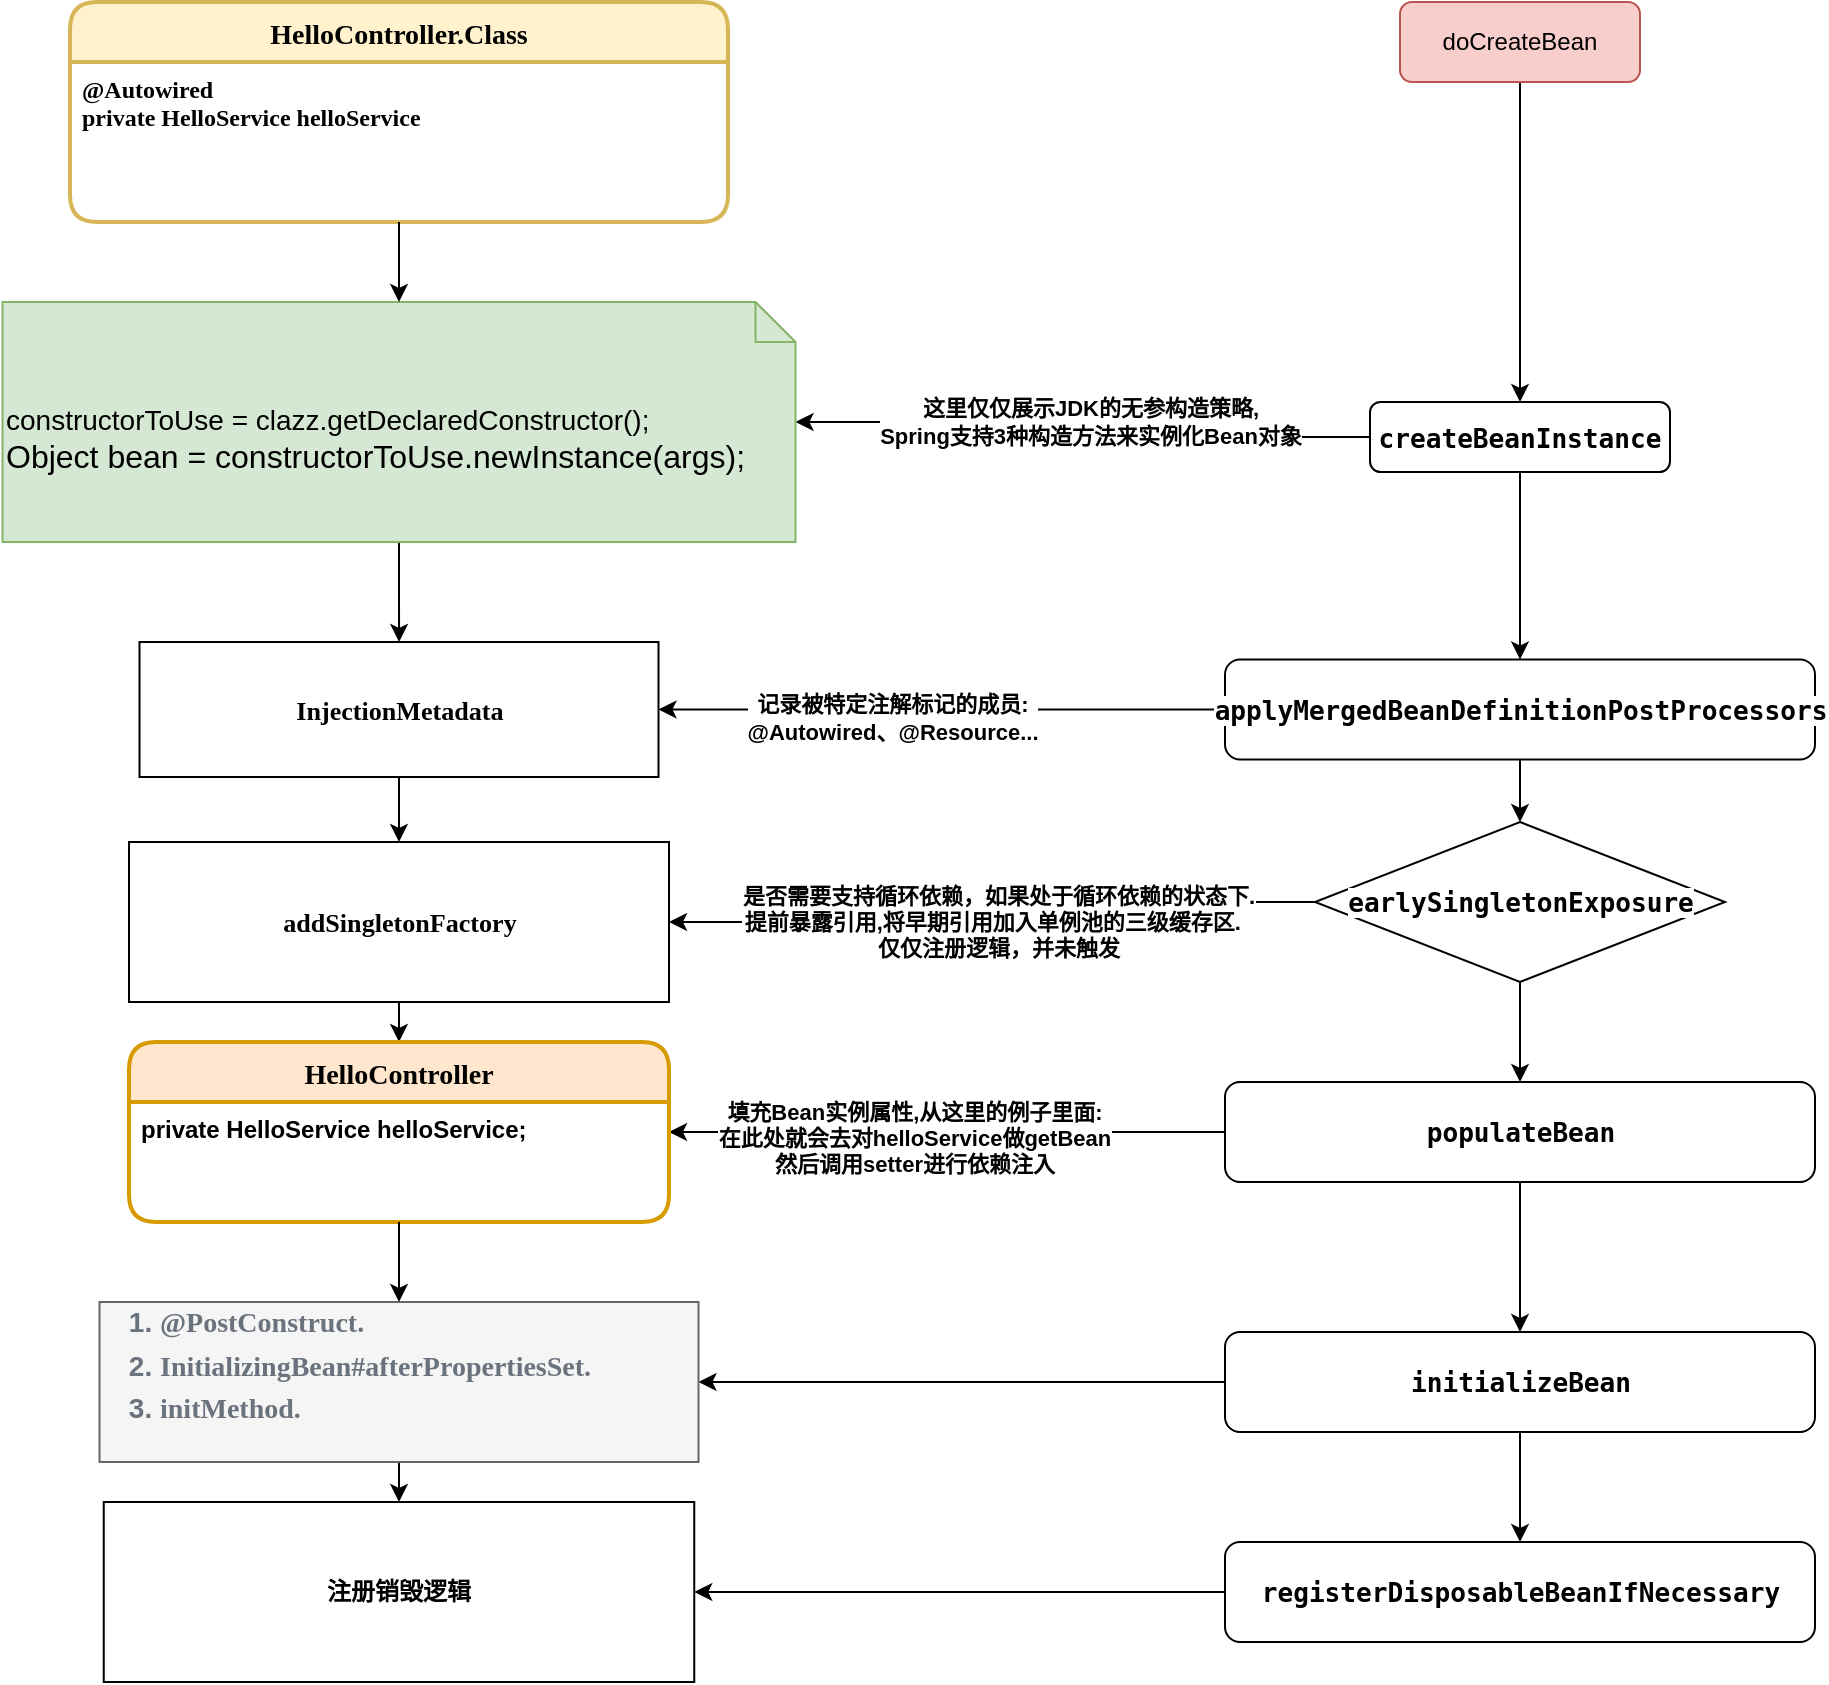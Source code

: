 <mxfile version="14.1.8" type="device"><diagram id="kgpKYQtTHZ0yAKxKKP6v" name="Page-1"><mxGraphModel dx="2128" dy="1707" grid="1" gridSize="10" guides="1" tooltips="1" connect="1" arrows="1" fold="1" page="1" pageScale="1" pageWidth="850" pageHeight="1100" math="0" shadow="0"><root><mxCell id="0"/><mxCell id="1" parent="0"/><mxCell id="0XWf7OScLn7fk65MQlrJ-2" value="HelloController.Class" style="swimlane;childLayout=stackLayout;horizontal=1;startSize=30;horizontalStack=0;rounded=1;fontSize=14;fontStyle=1;strokeWidth=2;resizeParent=0;resizeLast=1;shadow=0;dashed=0;align=center;fillColor=#fff2cc;strokeColor=#d6b656;fontFamily=Times New Roman;" parent="1" vertex="1"><mxGeometry x="-10" y="-110" width="329" height="110" as="geometry"/></mxCell><mxCell id="0XWf7OScLn7fk65MQlrJ-3" value="@Autowired&#10;private HelloService helloService" style="align=left;strokeColor=none;fillColor=none;spacingLeft=4;fontSize=12;verticalAlign=top;resizable=0;rotatable=0;part=1;fontStyle=1;fontFamily=Times New Roman;" parent="0XWf7OScLn7fk65MQlrJ-2" vertex="1"><mxGeometry y="30" width="329" height="80" as="geometry"/></mxCell><mxCell id="0XWf7OScLn7fk65MQlrJ-42" style="edgeStyle=orthogonalEdgeStyle;rounded=0;orthogonalLoop=1;jettySize=auto;html=1;exitX=0.5;exitY=1;exitDx=0;exitDy=0;entryX=0.5;entryY=0;entryDx=0;entryDy=0;" parent="1" source="0XWf7OScLn7fk65MQlrJ-30" target="0XWf7OScLn7fk65MQlrJ-41" edge="1"><mxGeometry relative="1" as="geometry"/></mxCell><mxCell id="0XWf7OScLn7fk65MQlrJ-30" value="doCreateBean" style="rounded=1;whiteSpace=wrap;html=1;fontSize=12;glass=0;strokeWidth=1;shadow=0;fillColor=#f8cecc;strokeColor=#b85450;" parent="1" vertex="1"><mxGeometry x="655" y="-110" width="120" height="40" as="geometry"/></mxCell><mxCell id="0XWf7OScLn7fk65MQlrJ-48" style="edgeStyle=orthogonalEdgeStyle;rounded=0;orthogonalLoop=1;jettySize=auto;html=1;exitX=0;exitY=0.5;exitDx=0;exitDy=0;" parent="1" source="0XWf7OScLn7fk65MQlrJ-41" target="0XWf7OScLn7fk65MQlrJ-47" edge="1"><mxGeometry relative="1" as="geometry"/></mxCell><mxCell id="0XWf7OScLn7fk65MQlrJ-49" value="&lt;b&gt;这里仅仅展示JDK的无参构造策略,&lt;br&gt;Spring支持3种构造方法来实例化Bean对象&lt;/b&gt;" style="edgeLabel;html=1;align=center;verticalAlign=middle;resizable=0;points=[];" parent="0XWf7OScLn7fk65MQlrJ-48" vertex="1" connectable="0"><mxGeometry x="0.235" y="1" relative="1" as="geometry"><mxPoint x="34.5" y="-1" as="offset"/></mxGeometry></mxCell><mxCell id="0XWf7OScLn7fk65MQlrJ-53" style="edgeStyle=orthogonalEdgeStyle;rounded=0;orthogonalLoop=1;jettySize=auto;html=1;exitX=0.5;exitY=1;exitDx=0;exitDy=0;" parent="1" source="0XWf7OScLn7fk65MQlrJ-41" target="0XWf7OScLn7fk65MQlrJ-52" edge="1"><mxGeometry relative="1" as="geometry"/></mxCell><mxCell id="0XWf7OScLn7fk65MQlrJ-41" value="&lt;pre style=&quot;background-color: rgb(255 , 255 , 255) ; font-family: &amp;#34;jetbrains mono&amp;#34; , monospace ; font-size: 9.8pt&quot;&gt;&lt;b&gt;createBeanInstance&lt;/b&gt;&lt;/pre&gt;" style="rounded=1;whiteSpace=wrap;html=1;fontSize=12;glass=0;strokeWidth=1;shadow=0;" parent="1" vertex="1"><mxGeometry x="640" y="90" width="150" height="35" as="geometry"/></mxCell><mxCell id="0XWf7OScLn7fk65MQlrJ-57" style="edgeStyle=orthogonalEdgeStyle;rounded=0;orthogonalLoop=1;jettySize=auto;html=1;exitX=0.5;exitY=1;exitDx=0;exitDy=0;exitPerimeter=0;" parent="1" source="0XWf7OScLn7fk65MQlrJ-47" target="0XWf7OScLn7fk65MQlrJ-54" edge="1"><mxGeometry relative="1" as="geometry"/></mxCell><mxCell id="0XWf7OScLn7fk65MQlrJ-47" value="&lt;div&gt;&lt;font style=&quot;font-size: 14px&quot; face=&quot;Helvetica&quot;&gt;&lt;span style=&quot;color: rgb(128 , 128 , 128) ; font-style: italic&quot;&gt;&lt;br&gt;&lt;/span&gt;constructorToUse = clazz.getDeclaredConstructor();&lt;/font&gt;&lt;/div&gt;&lt;div&gt;&lt;div&gt;&lt;font size=&quot;3&quot; face=&quot;Helvetica&quot;&gt;Object bean = constructorToUse.newInstance(args);&lt;/font&gt;&lt;/div&gt;&lt;/div&gt;" style="shape=note;size=20;whiteSpace=wrap;html=1;fillColor=#d5e8d4;strokeColor=#82b366;fontFamily=Times New Roman;labelBorderColor=none;labelBackgroundColor=none;align=left;" parent="1" vertex="1"><mxGeometry x="-43.75" y="40" width="396.5" height="120" as="geometry"/></mxCell><mxCell id="0XWf7OScLn7fk65MQlrJ-51" style="edgeStyle=orthogonalEdgeStyle;rounded=0;orthogonalLoop=1;jettySize=auto;html=1;exitX=0.5;exitY=1;exitDx=0;exitDy=0;entryX=0.5;entryY=0;entryDx=0;entryDy=0;entryPerimeter=0;" parent="1" source="0XWf7OScLn7fk65MQlrJ-3" target="0XWf7OScLn7fk65MQlrJ-47" edge="1"><mxGeometry relative="1" as="geometry"/></mxCell><mxCell id="0XWf7OScLn7fk65MQlrJ-55" style="edgeStyle=orthogonalEdgeStyle;rounded=0;orthogonalLoop=1;jettySize=auto;html=1;exitX=0;exitY=0.5;exitDx=0;exitDy=0;entryX=1;entryY=0.5;entryDx=0;entryDy=0;" parent="1" source="0XWf7OScLn7fk65MQlrJ-52" target="0XWf7OScLn7fk65MQlrJ-54" edge="1"><mxGeometry relative="1" as="geometry"/></mxCell><mxCell id="0XWf7OScLn7fk65MQlrJ-56" value="&lt;b&gt;记录被特定注解标记的成员:&lt;br&gt;@Autowired、@Resource...&lt;/b&gt;" style="edgeLabel;html=1;align=center;verticalAlign=middle;resizable=0;points=[];" parent="0XWf7OScLn7fk65MQlrJ-55" vertex="1" connectable="0"><mxGeometry x="0.184" y="4" relative="1" as="geometry"><mxPoint x="1" as="offset"/></mxGeometry></mxCell><mxCell id="0XWf7OScLn7fk65MQlrJ-60" style="edgeStyle=orthogonalEdgeStyle;rounded=0;orthogonalLoop=1;jettySize=auto;html=1;exitX=0.5;exitY=1;exitDx=0;exitDy=0;entryX=0.5;entryY=0;entryDx=0;entryDy=0;" parent="1" source="0XWf7OScLn7fk65MQlrJ-52" target="0XWf7OScLn7fk65MQlrJ-59" edge="1"><mxGeometry relative="1" as="geometry"/></mxCell><mxCell id="0XWf7OScLn7fk65MQlrJ-52" value="&lt;pre style=&quot;background-color: rgb(255 , 255 , 255) ; font-family: &amp;#34;jetbrains mono&amp;#34; , monospace ; font-size: 9.8pt&quot;&gt;&lt;pre style=&quot;font-family: &amp;#34;jetbrains mono&amp;#34; , monospace ; font-size: 9.8pt&quot;&gt;&lt;b&gt;applyMergedBeanDefinitionPostProcessors&lt;/b&gt;&lt;/pre&gt;&lt;/pre&gt;" style="rounded=1;whiteSpace=wrap;html=1;fontSize=12;glass=0;strokeWidth=1;shadow=0;" parent="1" vertex="1"><mxGeometry x="567.5" y="218.75" width="295" height="50" as="geometry"/></mxCell><mxCell id="0XWf7OScLn7fk65MQlrJ-63" style="edgeStyle=orthogonalEdgeStyle;rounded=0;orthogonalLoop=1;jettySize=auto;html=1;exitX=0.5;exitY=1;exitDx=0;exitDy=0;" parent="1" source="0XWf7OScLn7fk65MQlrJ-54" target="0XWf7OScLn7fk65MQlrJ-62" edge="1"><mxGeometry relative="1" as="geometry"/></mxCell><mxCell id="0XWf7OScLn7fk65MQlrJ-54" value="&lt;div style=&quot;background-color: rgb(255, 255, 255); font-size: 9.8pt;&quot;&gt;&lt;b&gt;InjectionMetadata&lt;/b&gt;&lt;/div&gt;" style="whiteSpace=wrap;html=1;align=center;fontFamily=Times New Roman;" parent="1" vertex="1"><mxGeometry x="24.75" y="210" width="259.5" height="67.5" as="geometry"/></mxCell><mxCell id="0XWf7OScLn7fk65MQlrJ-61" style="edgeStyle=orthogonalEdgeStyle;rounded=0;orthogonalLoop=1;jettySize=auto;html=1;exitX=0;exitY=0.5;exitDx=0;exitDy=0;" parent="1" source="0XWf7OScLn7fk65MQlrJ-59" target="0XWf7OScLn7fk65MQlrJ-62" edge="1"><mxGeometry relative="1" as="geometry"><mxPoint x="470" y="340" as="targetPoint"/></mxGeometry></mxCell><mxCell id="0XWf7OScLn7fk65MQlrJ-64" value="&lt;b&gt;是否需要支持循环依赖，如果处于循环依赖的状态下.&lt;br&gt;提前暴露引用,将早期引用加入单例池的三级缓存区.&amp;nbsp;&amp;nbsp;&lt;br&gt;仅仅注册逻辑，并未触发&lt;/b&gt;" style="edgeLabel;html=1;align=center;verticalAlign=middle;resizable=0;points=[];" parent="0XWf7OScLn7fk65MQlrJ-61" vertex="1" connectable="0"><mxGeometry x="0.142" y="2" relative="1" as="geometry"><mxPoint x="21.5" y="-2" as="offset"/></mxGeometry></mxCell><mxCell id="0XWf7OScLn7fk65MQlrJ-66" style="edgeStyle=orthogonalEdgeStyle;rounded=0;orthogonalLoop=1;jettySize=auto;html=1;exitX=0.5;exitY=1;exitDx=0;exitDy=0;entryX=0.5;entryY=0;entryDx=0;entryDy=0;" parent="1" source="0XWf7OScLn7fk65MQlrJ-59" target="0XWf7OScLn7fk65MQlrJ-65" edge="1"><mxGeometry relative="1" as="geometry"/></mxCell><mxCell id="0XWf7OScLn7fk65MQlrJ-59" value="&lt;pre style=&quot;background-color: rgb(255 , 255 , 255) ; font-family: &amp;#34;jetbrains mono&amp;#34; , monospace ; font-size: 9.8pt&quot;&gt;&lt;b&gt;earlySingletonExposure&lt;/b&gt;&lt;/pre&gt;" style="rhombus;whiteSpace=wrap;html=1;" parent="1" vertex="1"><mxGeometry x="612.5" y="300" width="205" height="80" as="geometry"/></mxCell><mxCell id="0XWf7OScLn7fk65MQlrJ-71" style="edgeStyle=orthogonalEdgeStyle;rounded=0;orthogonalLoop=1;jettySize=auto;html=1;exitX=0.5;exitY=1;exitDx=0;exitDy=0;entryX=0.5;entryY=0;entryDx=0;entryDy=0;" parent="1" source="0XWf7OScLn7fk65MQlrJ-62" target="0XWf7OScLn7fk65MQlrJ-68" edge="1"><mxGeometry relative="1" as="geometry"/></mxCell><mxCell id="0XWf7OScLn7fk65MQlrJ-62" value="&lt;div style=&quot;background-color: rgb(255, 255, 255); font-size: 9.8pt;&quot;&gt;&lt;b&gt;addSingletonFactory&lt;/b&gt;&lt;/div&gt;" style="rounded=0;whiteSpace=wrap;html=1;fontFamily=Times New Roman;" parent="1" vertex="1"><mxGeometry x="19.5" y="310" width="270" height="80" as="geometry"/></mxCell><mxCell id="0XWf7OScLn7fk65MQlrJ-73" style="edgeStyle=orthogonalEdgeStyle;rounded=0;orthogonalLoop=1;jettySize=auto;html=1;exitX=0;exitY=0.5;exitDx=0;exitDy=0;entryX=1;entryY=0.25;entryDx=0;entryDy=0;" parent="1" source="0XWf7OScLn7fk65MQlrJ-65" target="0XWf7OScLn7fk65MQlrJ-69" edge="1"><mxGeometry relative="1" as="geometry"/></mxCell><mxCell id="0XWf7OScLn7fk65MQlrJ-74" value="&lt;b&gt;填充Bean实例属性,从这里的例子里面:&lt;br&gt;在此处就会去对helloService做getBean&lt;br&gt;然后调用setter进行依赖注入&lt;/b&gt;" style="edgeLabel;html=1;align=center;verticalAlign=middle;resizable=0;points=[];" parent="0XWf7OScLn7fk65MQlrJ-73" vertex="1" connectable="0"><mxGeometry x="0.126" y="3" relative="1" as="geometry"><mxPoint x="1" as="offset"/></mxGeometry></mxCell><mxCell id="0XWf7OScLn7fk65MQlrJ-76" style="edgeStyle=orthogonalEdgeStyle;rounded=0;orthogonalLoop=1;jettySize=auto;html=1;exitX=0.5;exitY=1;exitDx=0;exitDy=0;entryX=0.5;entryY=0;entryDx=0;entryDy=0;" parent="1" source="0XWf7OScLn7fk65MQlrJ-65" target="0XWf7OScLn7fk65MQlrJ-75" edge="1"><mxGeometry relative="1" as="geometry"/></mxCell><mxCell id="0XWf7OScLn7fk65MQlrJ-65" value="&lt;pre style=&quot;background-color: rgb(255 , 255 , 255) ; font-family: &amp;#34;jetbrains mono&amp;#34; , monospace ; font-size: 9.8pt&quot;&gt;&lt;pre style=&quot;font-family: &amp;#34;jetbrains mono&amp;#34; , monospace ; font-size: 9.8pt&quot;&gt;&lt;pre style=&quot;font-family: &amp;#34;jetbrains mono&amp;#34; , monospace ; font-size: 9.8pt&quot;&gt;&lt;b&gt;populateBean&lt;/b&gt;&lt;/pre&gt;&lt;/pre&gt;&lt;/pre&gt;" style="rounded=1;whiteSpace=wrap;html=1;fontSize=12;glass=0;strokeWidth=1;shadow=0;" parent="1" vertex="1"><mxGeometry x="567.5" y="430" width="295" height="50" as="geometry"/></mxCell><mxCell id="0XWf7OScLn7fk65MQlrJ-68" value="HelloController" style="swimlane;childLayout=stackLayout;horizontal=1;startSize=30;horizontalStack=0;rounded=1;fontSize=14;fontStyle=1;strokeWidth=2;resizeParent=0;resizeLast=1;shadow=0;dashed=0;align=center;fillColor=#ffe6cc;strokeColor=#d79b00;fontFamily=Times New Roman;" parent="1" vertex="1"><mxGeometry x="19.5" y="410" width="270" height="90" as="geometry"/></mxCell><mxCell id="0XWf7OScLn7fk65MQlrJ-69" value="private HelloService helloService;" style="align=left;strokeColor=none;fillColor=none;spacingLeft=4;fontSize=12;verticalAlign=top;resizable=0;rotatable=0;part=1;fontStyle=1" parent="0XWf7OScLn7fk65MQlrJ-68" vertex="1"><mxGeometry y="30" width="270" height="60" as="geometry"/></mxCell><mxCell id="0XWf7OScLn7fk65MQlrJ-84" style="edgeStyle=orthogonalEdgeStyle;rounded=0;orthogonalLoop=1;jettySize=auto;html=1;" parent="1" source="0XWf7OScLn7fk65MQlrJ-75" target="0XWf7OScLn7fk65MQlrJ-82" edge="1"><mxGeometry relative="1" as="geometry"/></mxCell><mxCell id="0XWf7OScLn7fk65MQlrJ-86" style="edgeStyle=orthogonalEdgeStyle;rounded=0;orthogonalLoop=1;jettySize=auto;html=1;exitX=0.5;exitY=1;exitDx=0;exitDy=0;entryX=0.5;entryY=0;entryDx=0;entryDy=0;fontFamily=Times New Roman;" parent="1" source="0XWf7OScLn7fk65MQlrJ-75" target="0XWf7OScLn7fk65MQlrJ-85" edge="1"><mxGeometry relative="1" as="geometry"/></mxCell><mxCell id="0XWf7OScLn7fk65MQlrJ-75" value="&lt;pre style=&quot;background-color: rgb(255 , 255 , 255) ; font-family: &amp;#34;jetbrains mono&amp;#34; , monospace ; font-size: 9.8pt&quot;&gt;&lt;pre style=&quot;font-family: &amp;#34;jetbrains mono&amp;#34; , monospace ; font-size: 9.8pt&quot;&gt;&lt;pre style=&quot;font-family: &amp;#34;jetbrains mono&amp;#34; , monospace ; font-size: 9.8pt&quot;&gt;&lt;pre style=&quot;font-family: &amp;#34;jetbrains mono&amp;#34; , monospace ; font-size: 9.8pt&quot;&gt;&lt;b&gt;initializeBean&lt;/b&gt;&lt;/pre&gt;&lt;/pre&gt;&lt;/pre&gt;&lt;/pre&gt;" style="rounded=1;whiteSpace=wrap;html=1;fontSize=12;glass=0;strokeWidth=1;shadow=0;" parent="1" vertex="1"><mxGeometry x="567.5" y="555" width="295" height="50" as="geometry"/></mxCell><mxCell id="psxOa_yByxdw-uk5Fiob-1" style="edgeStyle=orthogonalEdgeStyle;rounded=0;orthogonalLoop=1;jettySize=auto;html=1;exitX=0.5;exitY=1;exitDx=0;exitDy=0;" edge="1" parent="1" source="0XWf7OScLn7fk65MQlrJ-82" target="0XWf7OScLn7fk65MQlrJ-87"><mxGeometry relative="1" as="geometry"/></mxCell><mxCell id="0XWf7OScLn7fk65MQlrJ-82" value="&lt;ol style=&quot;box-sizing: border-box ; padding-left: 2em ; margin-top: 0px ; margin-bottom: 16px ; color: rgb(106 , 115 , 125) ; font-family: , &amp;quot;blinkmacsystemfont&amp;quot; , , &amp;quot;pingfang sc&amp;quot; , &amp;quot;helvetica&amp;quot; , &amp;quot;arial&amp;quot; , &amp;quot;hiragino sans gb&amp;quot; , &amp;quot;microsoft yahei&amp;quot; , &amp;quot;simsun&amp;quot; , , &amp;quot;heiti&amp;quot; , , sans-serif ; font-size: 14px&quot;&gt;&lt;li style=&quot;box-sizing: border-box&quot;&gt;&lt;font face=&quot;Times New Roman&quot;&gt;@PostConstruct.&lt;/font&gt;&lt;/li&gt;&lt;li style=&quot;box-sizing: border-box ; margin-top: 0.25em&quot;&gt;&lt;font face=&quot;Times New Roman&quot;&gt;InitializingBean#afterPropertiesSet.&lt;/font&gt;&lt;/li&gt;&lt;li style=&quot;box-sizing: border-box ; margin-top: 0.25em&quot;&gt;&lt;font face=&quot;Times New Roman&quot;&gt;initMethod.&lt;/font&gt;&lt;/li&gt;&lt;/ol&gt;" style="rounded=0;whiteSpace=wrap;html=1;fillColor=#f5f5f5;strokeColor=#666666;fontColor=#333333;align=left;fontStyle=1" parent="1" vertex="1"><mxGeometry x="4.75" y="540" width="299.5" height="80" as="geometry"/></mxCell><mxCell id="0XWf7OScLn7fk65MQlrJ-83" style="edgeStyle=orthogonalEdgeStyle;rounded=0;orthogonalLoop=1;jettySize=auto;html=1;exitX=0.5;exitY=1;exitDx=0;exitDy=0;entryX=0.5;entryY=0;entryDx=0;entryDy=0;" parent="1" source="0XWf7OScLn7fk65MQlrJ-69" target="0XWf7OScLn7fk65MQlrJ-82" edge="1"><mxGeometry relative="1" as="geometry"/></mxCell><mxCell id="0XWf7OScLn7fk65MQlrJ-88" style="edgeStyle=orthogonalEdgeStyle;rounded=0;orthogonalLoop=1;jettySize=auto;html=1;exitX=0;exitY=0.5;exitDx=0;exitDy=0;fontFamily=Times New Roman;" parent="1" source="0XWf7OScLn7fk65MQlrJ-85" target="0XWf7OScLn7fk65MQlrJ-87" edge="1"><mxGeometry relative="1" as="geometry"/></mxCell><mxCell id="0XWf7OScLn7fk65MQlrJ-85" value="&lt;pre style=&quot;background-color: rgb(255 , 255 , 255) ; font-family: &amp;#34;jetbrains mono&amp;#34; , monospace ; font-size: 9.8pt&quot;&gt;&lt;pre style=&quot;font-family: &amp;#34;jetbrains mono&amp;#34; , monospace ; font-size: 9.8pt&quot;&gt;&lt;pre style=&quot;font-family: &amp;#34;jetbrains mono&amp;#34; , monospace ; font-size: 9.8pt&quot;&gt;&lt;pre style=&quot;font-family: &amp;#34;jetbrains mono&amp;#34; , monospace ; font-size: 9.8pt&quot;&gt;&lt;pre style=&quot;font-family: &amp;#34;jetbrains mono&amp;#34; , monospace ; font-size: 9.8pt&quot;&gt;&lt;b&gt;registerDisposableBeanIfNecessary&lt;/b&gt;&lt;/pre&gt;&lt;/pre&gt;&lt;/pre&gt;&lt;/pre&gt;&lt;/pre&gt;" style="rounded=1;whiteSpace=wrap;html=1;fontSize=12;glass=0;strokeWidth=1;shadow=0;" parent="1" vertex="1"><mxGeometry x="567.5" y="660" width="295" height="50" as="geometry"/></mxCell><mxCell id="0XWf7OScLn7fk65MQlrJ-87" value="&lt;b&gt;注册销毁逻辑&lt;/b&gt;" style="rounded=0;whiteSpace=wrap;html=1;labelBackgroundColor=none;fontFamily=Times New Roman;" parent="1" vertex="1"><mxGeometry x="6.88" y="640" width="295.25" height="90" as="geometry"/></mxCell></root></mxGraphModel></diagram></mxfile>
